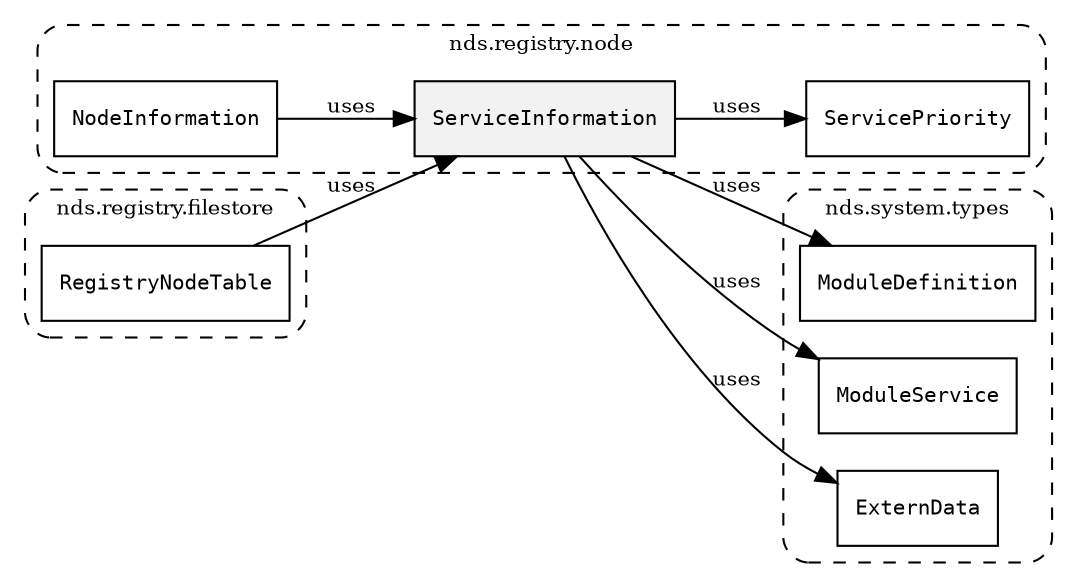 /**
 * This dot file creates symbol collaboration diagram for ServiceInformation.
 */
digraph ZSERIO
{
    node [shape=box, fontsize=10];
    rankdir="LR";
    fontsize=10;
    tooltip="ServiceInformation collaboration diagram";

    subgraph "cluster_nds.registry.node"
    {
        style="dashed, rounded";
        label="nds.registry.node";
        tooltip="Package nds.registry.node";
        href="../../../content/packages/nds.registry.node.html#Package-nds-registry-node";
        target="_parent";

        "ServiceInformation" [style="filled", fillcolor="#0000000D", target="_parent", label=<<font face="monospace"><table align="center" border="0" cellspacing="0" cellpadding="0"><tr><td href="../../../content/packages/nds.registry.node.html#Structure-ServiceInformation" title="Structure defined in nds.registry.node">ServiceInformation</td></tr></table></font>>];
        "ServicePriority" [target="_parent", label=<<font face="monospace"><table align="center" border="0" cellspacing="0" cellpadding="0"><tr><td href="../../../content/packages/nds.registry.node.html#Subtype-ServicePriority" title="Subtype defined in nds.registry.node">ServicePriority</td></tr></table></font>>];
        "NodeInformation" [target="_parent", label=<<font face="monospace"><table align="center" border="0" cellspacing="0" cellpadding="0"><tr><td href="../../../content/packages/nds.registry.node.html#Structure-NodeInformation" title="Structure defined in nds.registry.node">NodeInformation</td></tr></table></font>>];
    }

    subgraph "cluster_nds.system.types"
    {
        style="dashed, rounded";
        label="nds.system.types";
        tooltip="Package nds.system.types";
        href="../../../content/packages/nds.system.types.html#Package-nds-system-types";
        target="_parent";

        "ModuleDefinition" [target="_parent", label=<<font face="monospace"><table align="center" border="0" cellspacing="0" cellpadding="0"><tr><td href="../../../content/packages/nds.system.types.html#Structure-ModuleDefinition" title="Structure defined in nds.system.types">ModuleDefinition</td></tr></table></font>>];
        "ModuleService" [target="_parent", label=<<font face="monospace"><table align="center" border="0" cellspacing="0" cellpadding="0"><tr><td href="../../../content/packages/nds.system.types.html#Subtype-ModuleService" title="Subtype defined in nds.system.types">ModuleService</td></tr></table></font>>];
        "ExternData" [target="_parent", label=<<font face="monospace"><table align="center" border="0" cellspacing="0" cellpadding="0"><tr><td href="../../../content/packages/nds.system.types.html#Structure-ExternData" title="Structure defined in nds.system.types">ExternData</td></tr></table></font>>];
    }

    subgraph "cluster_nds.registry.filestore"
    {
        style="dashed, rounded";
        label="nds.registry.filestore";
        tooltip="Package nds.registry.filestore";
        href="../../../content/packages/nds.registry.filestore.html#Package-nds-registry-filestore";
        target="_parent";

        "RegistryNodeTable" [target="_parent", label=<<font face="monospace"><table align="center" border="0" cellspacing="0" cellpadding="0"><tr><td href="../../../content/packages/nds.registry.filestore.html#SqlTable-RegistryNodeTable" title="SqlTable defined in nds.registry.filestore">RegistryNodeTable</td></tr></table></font>>];
    }

    "ServiceInformation" -> "ModuleDefinition" [label="uses", fontsize=10];
    "ServiceInformation" -> "ModuleService" [label="uses", fontsize=10];
    "ServiceInformation" -> "ServicePriority" [label="uses", fontsize=10];
    "ServiceInformation" -> "ExternData" [label="uses", fontsize=10];
    "NodeInformation" -> "ServiceInformation" [label="uses", fontsize=10];
    "RegistryNodeTable" -> "ServiceInformation" [label="uses", fontsize=10];
}
